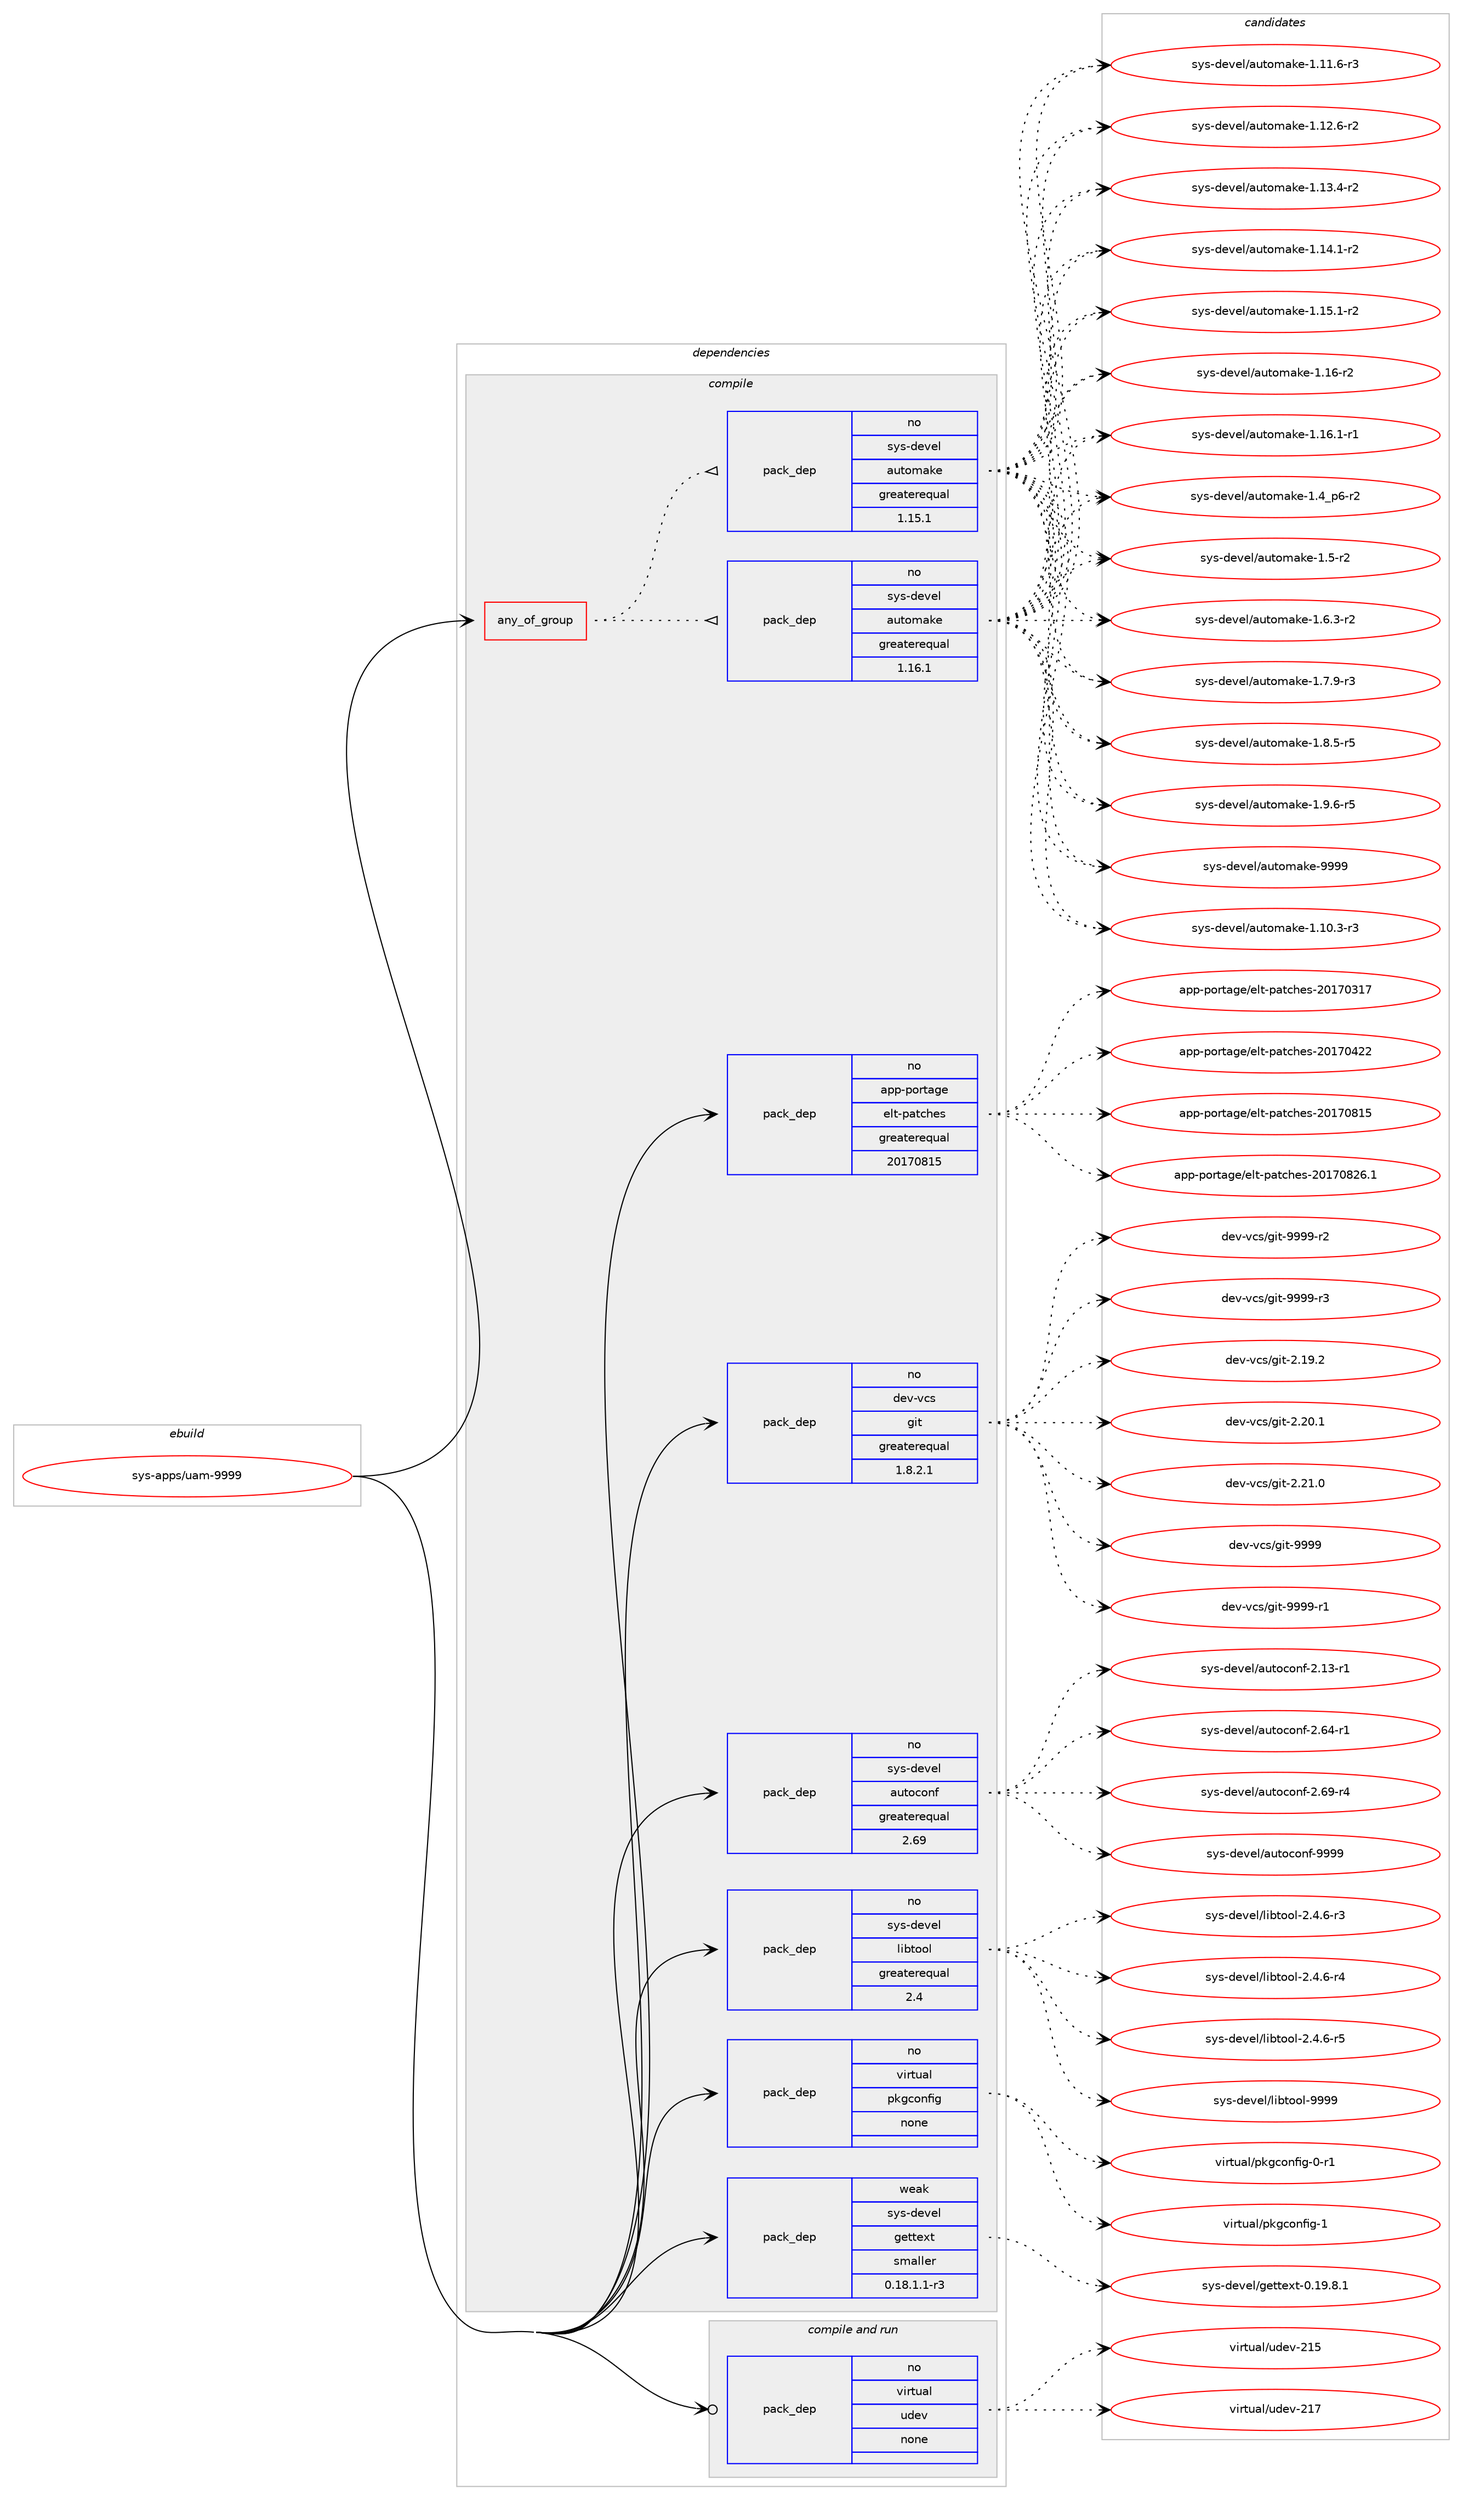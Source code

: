 digraph prolog {

# *************
# Graph options
# *************

newrank=true;
concentrate=true;
compound=true;
graph [rankdir=LR,fontname=Helvetica,fontsize=10,ranksep=1.5];#, ranksep=2.5, nodesep=0.2];
edge  [arrowhead=vee];
node  [fontname=Helvetica,fontsize=10];

# **********
# The ebuild
# **********

subgraph cluster_leftcol {
color=gray;
rank=same;
label=<<i>ebuild</i>>;
id [label="sys-apps/uam-9999", color=red, width=4, href="../sys-apps/uam-9999.svg"];
}

# ****************
# The dependencies
# ****************

subgraph cluster_midcol {
color=gray;
label=<<i>dependencies</i>>;
subgraph cluster_compile {
fillcolor="#eeeeee";
style=filled;
label=<<i>compile</i>>;
subgraph any27193 {
dependency1715784 [label=<<TABLE BORDER="0" CELLBORDER="1" CELLSPACING="0" CELLPADDING="4"><TR><TD CELLPADDING="10">any_of_group</TD></TR></TABLE>>, shape=none, color=red];subgraph pack1230231 {
dependency1715785 [label=<<TABLE BORDER="0" CELLBORDER="1" CELLSPACING="0" CELLPADDING="4" WIDTH="220"><TR><TD ROWSPAN="6" CELLPADDING="30">pack_dep</TD></TR><TR><TD WIDTH="110">no</TD></TR><TR><TD>sys-devel</TD></TR><TR><TD>automake</TD></TR><TR><TD>greaterequal</TD></TR><TR><TD>1.16.1</TD></TR></TABLE>>, shape=none, color=blue];
}
dependency1715784:e -> dependency1715785:w [weight=20,style="dotted",arrowhead="oinv"];
subgraph pack1230232 {
dependency1715786 [label=<<TABLE BORDER="0" CELLBORDER="1" CELLSPACING="0" CELLPADDING="4" WIDTH="220"><TR><TD ROWSPAN="6" CELLPADDING="30">pack_dep</TD></TR><TR><TD WIDTH="110">no</TD></TR><TR><TD>sys-devel</TD></TR><TR><TD>automake</TD></TR><TR><TD>greaterequal</TD></TR><TR><TD>1.15.1</TD></TR></TABLE>>, shape=none, color=blue];
}
dependency1715784:e -> dependency1715786:w [weight=20,style="dotted",arrowhead="oinv"];
}
id:e -> dependency1715784:w [weight=20,style="solid",arrowhead="vee"];
subgraph pack1230233 {
dependency1715787 [label=<<TABLE BORDER="0" CELLBORDER="1" CELLSPACING="0" CELLPADDING="4" WIDTH="220"><TR><TD ROWSPAN="6" CELLPADDING="30">pack_dep</TD></TR><TR><TD WIDTH="110">no</TD></TR><TR><TD>app-portage</TD></TR><TR><TD>elt-patches</TD></TR><TR><TD>greaterequal</TD></TR><TR><TD>20170815</TD></TR></TABLE>>, shape=none, color=blue];
}
id:e -> dependency1715787:w [weight=20,style="solid",arrowhead="vee"];
subgraph pack1230234 {
dependency1715788 [label=<<TABLE BORDER="0" CELLBORDER="1" CELLSPACING="0" CELLPADDING="4" WIDTH="220"><TR><TD ROWSPAN="6" CELLPADDING="30">pack_dep</TD></TR><TR><TD WIDTH="110">no</TD></TR><TR><TD>dev-vcs</TD></TR><TR><TD>git</TD></TR><TR><TD>greaterequal</TD></TR><TR><TD>1.8.2.1</TD></TR></TABLE>>, shape=none, color=blue];
}
id:e -> dependency1715788:w [weight=20,style="solid",arrowhead="vee"];
subgraph pack1230235 {
dependency1715789 [label=<<TABLE BORDER="0" CELLBORDER="1" CELLSPACING="0" CELLPADDING="4" WIDTH="220"><TR><TD ROWSPAN="6" CELLPADDING="30">pack_dep</TD></TR><TR><TD WIDTH="110">no</TD></TR><TR><TD>sys-devel</TD></TR><TR><TD>autoconf</TD></TR><TR><TD>greaterequal</TD></TR><TR><TD>2.69</TD></TR></TABLE>>, shape=none, color=blue];
}
id:e -> dependency1715789:w [weight=20,style="solid",arrowhead="vee"];
subgraph pack1230236 {
dependency1715790 [label=<<TABLE BORDER="0" CELLBORDER="1" CELLSPACING="0" CELLPADDING="4" WIDTH="220"><TR><TD ROWSPAN="6" CELLPADDING="30">pack_dep</TD></TR><TR><TD WIDTH="110">no</TD></TR><TR><TD>sys-devel</TD></TR><TR><TD>libtool</TD></TR><TR><TD>greaterequal</TD></TR><TR><TD>2.4</TD></TR></TABLE>>, shape=none, color=blue];
}
id:e -> dependency1715790:w [weight=20,style="solid",arrowhead="vee"];
subgraph pack1230237 {
dependency1715791 [label=<<TABLE BORDER="0" CELLBORDER="1" CELLSPACING="0" CELLPADDING="4" WIDTH="220"><TR><TD ROWSPAN="6" CELLPADDING="30">pack_dep</TD></TR><TR><TD WIDTH="110">no</TD></TR><TR><TD>virtual</TD></TR><TR><TD>pkgconfig</TD></TR><TR><TD>none</TD></TR><TR><TD></TD></TR></TABLE>>, shape=none, color=blue];
}
id:e -> dependency1715791:w [weight=20,style="solid",arrowhead="vee"];
subgraph pack1230238 {
dependency1715792 [label=<<TABLE BORDER="0" CELLBORDER="1" CELLSPACING="0" CELLPADDING="4" WIDTH="220"><TR><TD ROWSPAN="6" CELLPADDING="30">pack_dep</TD></TR><TR><TD WIDTH="110">weak</TD></TR><TR><TD>sys-devel</TD></TR><TR><TD>gettext</TD></TR><TR><TD>smaller</TD></TR><TR><TD>0.18.1.1-r3</TD></TR></TABLE>>, shape=none, color=blue];
}
id:e -> dependency1715792:w [weight=20,style="solid",arrowhead="vee"];
}
subgraph cluster_compileandrun {
fillcolor="#eeeeee";
style=filled;
label=<<i>compile and run</i>>;
subgraph pack1230239 {
dependency1715793 [label=<<TABLE BORDER="0" CELLBORDER="1" CELLSPACING="0" CELLPADDING="4" WIDTH="220"><TR><TD ROWSPAN="6" CELLPADDING="30">pack_dep</TD></TR><TR><TD WIDTH="110">no</TD></TR><TR><TD>virtual</TD></TR><TR><TD>udev</TD></TR><TR><TD>none</TD></TR><TR><TD></TD></TR></TABLE>>, shape=none, color=blue];
}
id:e -> dependency1715793:w [weight=20,style="solid",arrowhead="odotvee"];
}
subgraph cluster_run {
fillcolor="#eeeeee";
style=filled;
label=<<i>run</i>>;
}
}

# **************
# The candidates
# **************

subgraph cluster_choices {
rank=same;
color=gray;
label=<<i>candidates</i>>;

subgraph choice1230231 {
color=black;
nodesep=1;
choice11512111545100101118101108479711711611110997107101454946494846514511451 [label="sys-devel/automake-1.10.3-r3", color=red, width=4,href="../sys-devel/automake-1.10.3-r3.svg"];
choice11512111545100101118101108479711711611110997107101454946494946544511451 [label="sys-devel/automake-1.11.6-r3", color=red, width=4,href="../sys-devel/automake-1.11.6-r3.svg"];
choice11512111545100101118101108479711711611110997107101454946495046544511450 [label="sys-devel/automake-1.12.6-r2", color=red, width=4,href="../sys-devel/automake-1.12.6-r2.svg"];
choice11512111545100101118101108479711711611110997107101454946495146524511450 [label="sys-devel/automake-1.13.4-r2", color=red, width=4,href="../sys-devel/automake-1.13.4-r2.svg"];
choice11512111545100101118101108479711711611110997107101454946495246494511450 [label="sys-devel/automake-1.14.1-r2", color=red, width=4,href="../sys-devel/automake-1.14.1-r2.svg"];
choice11512111545100101118101108479711711611110997107101454946495346494511450 [label="sys-devel/automake-1.15.1-r2", color=red, width=4,href="../sys-devel/automake-1.15.1-r2.svg"];
choice1151211154510010111810110847971171161111099710710145494649544511450 [label="sys-devel/automake-1.16-r2", color=red, width=4,href="../sys-devel/automake-1.16-r2.svg"];
choice11512111545100101118101108479711711611110997107101454946495446494511449 [label="sys-devel/automake-1.16.1-r1", color=red, width=4,href="../sys-devel/automake-1.16.1-r1.svg"];
choice115121115451001011181011084797117116111109971071014549465295112544511450 [label="sys-devel/automake-1.4_p6-r2", color=red, width=4,href="../sys-devel/automake-1.4_p6-r2.svg"];
choice11512111545100101118101108479711711611110997107101454946534511450 [label="sys-devel/automake-1.5-r2", color=red, width=4,href="../sys-devel/automake-1.5-r2.svg"];
choice115121115451001011181011084797117116111109971071014549465446514511450 [label="sys-devel/automake-1.6.3-r2", color=red, width=4,href="../sys-devel/automake-1.6.3-r2.svg"];
choice115121115451001011181011084797117116111109971071014549465546574511451 [label="sys-devel/automake-1.7.9-r3", color=red, width=4,href="../sys-devel/automake-1.7.9-r3.svg"];
choice115121115451001011181011084797117116111109971071014549465646534511453 [label="sys-devel/automake-1.8.5-r5", color=red, width=4,href="../sys-devel/automake-1.8.5-r5.svg"];
choice115121115451001011181011084797117116111109971071014549465746544511453 [label="sys-devel/automake-1.9.6-r5", color=red, width=4,href="../sys-devel/automake-1.9.6-r5.svg"];
choice115121115451001011181011084797117116111109971071014557575757 [label="sys-devel/automake-9999", color=red, width=4,href="../sys-devel/automake-9999.svg"];
dependency1715785:e -> choice11512111545100101118101108479711711611110997107101454946494846514511451:w [style=dotted,weight="100"];
dependency1715785:e -> choice11512111545100101118101108479711711611110997107101454946494946544511451:w [style=dotted,weight="100"];
dependency1715785:e -> choice11512111545100101118101108479711711611110997107101454946495046544511450:w [style=dotted,weight="100"];
dependency1715785:e -> choice11512111545100101118101108479711711611110997107101454946495146524511450:w [style=dotted,weight="100"];
dependency1715785:e -> choice11512111545100101118101108479711711611110997107101454946495246494511450:w [style=dotted,weight="100"];
dependency1715785:e -> choice11512111545100101118101108479711711611110997107101454946495346494511450:w [style=dotted,weight="100"];
dependency1715785:e -> choice1151211154510010111810110847971171161111099710710145494649544511450:w [style=dotted,weight="100"];
dependency1715785:e -> choice11512111545100101118101108479711711611110997107101454946495446494511449:w [style=dotted,weight="100"];
dependency1715785:e -> choice115121115451001011181011084797117116111109971071014549465295112544511450:w [style=dotted,weight="100"];
dependency1715785:e -> choice11512111545100101118101108479711711611110997107101454946534511450:w [style=dotted,weight="100"];
dependency1715785:e -> choice115121115451001011181011084797117116111109971071014549465446514511450:w [style=dotted,weight="100"];
dependency1715785:e -> choice115121115451001011181011084797117116111109971071014549465546574511451:w [style=dotted,weight="100"];
dependency1715785:e -> choice115121115451001011181011084797117116111109971071014549465646534511453:w [style=dotted,weight="100"];
dependency1715785:e -> choice115121115451001011181011084797117116111109971071014549465746544511453:w [style=dotted,weight="100"];
dependency1715785:e -> choice115121115451001011181011084797117116111109971071014557575757:w [style=dotted,weight="100"];
}
subgraph choice1230232 {
color=black;
nodesep=1;
choice11512111545100101118101108479711711611110997107101454946494846514511451 [label="sys-devel/automake-1.10.3-r3", color=red, width=4,href="../sys-devel/automake-1.10.3-r3.svg"];
choice11512111545100101118101108479711711611110997107101454946494946544511451 [label="sys-devel/automake-1.11.6-r3", color=red, width=4,href="../sys-devel/automake-1.11.6-r3.svg"];
choice11512111545100101118101108479711711611110997107101454946495046544511450 [label="sys-devel/automake-1.12.6-r2", color=red, width=4,href="../sys-devel/automake-1.12.6-r2.svg"];
choice11512111545100101118101108479711711611110997107101454946495146524511450 [label="sys-devel/automake-1.13.4-r2", color=red, width=4,href="../sys-devel/automake-1.13.4-r2.svg"];
choice11512111545100101118101108479711711611110997107101454946495246494511450 [label="sys-devel/automake-1.14.1-r2", color=red, width=4,href="../sys-devel/automake-1.14.1-r2.svg"];
choice11512111545100101118101108479711711611110997107101454946495346494511450 [label="sys-devel/automake-1.15.1-r2", color=red, width=4,href="../sys-devel/automake-1.15.1-r2.svg"];
choice1151211154510010111810110847971171161111099710710145494649544511450 [label="sys-devel/automake-1.16-r2", color=red, width=4,href="../sys-devel/automake-1.16-r2.svg"];
choice11512111545100101118101108479711711611110997107101454946495446494511449 [label="sys-devel/automake-1.16.1-r1", color=red, width=4,href="../sys-devel/automake-1.16.1-r1.svg"];
choice115121115451001011181011084797117116111109971071014549465295112544511450 [label="sys-devel/automake-1.4_p6-r2", color=red, width=4,href="../sys-devel/automake-1.4_p6-r2.svg"];
choice11512111545100101118101108479711711611110997107101454946534511450 [label="sys-devel/automake-1.5-r2", color=red, width=4,href="../sys-devel/automake-1.5-r2.svg"];
choice115121115451001011181011084797117116111109971071014549465446514511450 [label="sys-devel/automake-1.6.3-r2", color=red, width=4,href="../sys-devel/automake-1.6.3-r2.svg"];
choice115121115451001011181011084797117116111109971071014549465546574511451 [label="sys-devel/automake-1.7.9-r3", color=red, width=4,href="../sys-devel/automake-1.7.9-r3.svg"];
choice115121115451001011181011084797117116111109971071014549465646534511453 [label="sys-devel/automake-1.8.5-r5", color=red, width=4,href="../sys-devel/automake-1.8.5-r5.svg"];
choice115121115451001011181011084797117116111109971071014549465746544511453 [label="sys-devel/automake-1.9.6-r5", color=red, width=4,href="../sys-devel/automake-1.9.6-r5.svg"];
choice115121115451001011181011084797117116111109971071014557575757 [label="sys-devel/automake-9999", color=red, width=4,href="../sys-devel/automake-9999.svg"];
dependency1715786:e -> choice11512111545100101118101108479711711611110997107101454946494846514511451:w [style=dotted,weight="100"];
dependency1715786:e -> choice11512111545100101118101108479711711611110997107101454946494946544511451:w [style=dotted,weight="100"];
dependency1715786:e -> choice11512111545100101118101108479711711611110997107101454946495046544511450:w [style=dotted,weight="100"];
dependency1715786:e -> choice11512111545100101118101108479711711611110997107101454946495146524511450:w [style=dotted,weight="100"];
dependency1715786:e -> choice11512111545100101118101108479711711611110997107101454946495246494511450:w [style=dotted,weight="100"];
dependency1715786:e -> choice11512111545100101118101108479711711611110997107101454946495346494511450:w [style=dotted,weight="100"];
dependency1715786:e -> choice1151211154510010111810110847971171161111099710710145494649544511450:w [style=dotted,weight="100"];
dependency1715786:e -> choice11512111545100101118101108479711711611110997107101454946495446494511449:w [style=dotted,weight="100"];
dependency1715786:e -> choice115121115451001011181011084797117116111109971071014549465295112544511450:w [style=dotted,weight="100"];
dependency1715786:e -> choice11512111545100101118101108479711711611110997107101454946534511450:w [style=dotted,weight="100"];
dependency1715786:e -> choice115121115451001011181011084797117116111109971071014549465446514511450:w [style=dotted,weight="100"];
dependency1715786:e -> choice115121115451001011181011084797117116111109971071014549465546574511451:w [style=dotted,weight="100"];
dependency1715786:e -> choice115121115451001011181011084797117116111109971071014549465646534511453:w [style=dotted,weight="100"];
dependency1715786:e -> choice115121115451001011181011084797117116111109971071014549465746544511453:w [style=dotted,weight="100"];
dependency1715786:e -> choice115121115451001011181011084797117116111109971071014557575757:w [style=dotted,weight="100"];
}
subgraph choice1230233 {
color=black;
nodesep=1;
choice97112112451121111141169710310147101108116451129711699104101115455048495548514955 [label="app-portage/elt-patches-20170317", color=red, width=4,href="../app-portage/elt-patches-20170317.svg"];
choice97112112451121111141169710310147101108116451129711699104101115455048495548525050 [label="app-portage/elt-patches-20170422", color=red, width=4,href="../app-portage/elt-patches-20170422.svg"];
choice97112112451121111141169710310147101108116451129711699104101115455048495548564953 [label="app-portage/elt-patches-20170815", color=red, width=4,href="../app-portage/elt-patches-20170815.svg"];
choice971121124511211111411697103101471011081164511297116991041011154550484955485650544649 [label="app-portage/elt-patches-20170826.1", color=red, width=4,href="../app-portage/elt-patches-20170826.1.svg"];
dependency1715787:e -> choice97112112451121111141169710310147101108116451129711699104101115455048495548514955:w [style=dotted,weight="100"];
dependency1715787:e -> choice97112112451121111141169710310147101108116451129711699104101115455048495548525050:w [style=dotted,weight="100"];
dependency1715787:e -> choice97112112451121111141169710310147101108116451129711699104101115455048495548564953:w [style=dotted,weight="100"];
dependency1715787:e -> choice971121124511211111411697103101471011081164511297116991041011154550484955485650544649:w [style=dotted,weight="100"];
}
subgraph choice1230234 {
color=black;
nodesep=1;
choice10010111845118991154710310511645504649574650 [label="dev-vcs/git-2.19.2", color=red, width=4,href="../dev-vcs/git-2.19.2.svg"];
choice10010111845118991154710310511645504650484649 [label="dev-vcs/git-2.20.1", color=red, width=4,href="../dev-vcs/git-2.20.1.svg"];
choice10010111845118991154710310511645504650494648 [label="dev-vcs/git-2.21.0", color=red, width=4,href="../dev-vcs/git-2.21.0.svg"];
choice1001011184511899115471031051164557575757 [label="dev-vcs/git-9999", color=red, width=4,href="../dev-vcs/git-9999.svg"];
choice10010111845118991154710310511645575757574511449 [label="dev-vcs/git-9999-r1", color=red, width=4,href="../dev-vcs/git-9999-r1.svg"];
choice10010111845118991154710310511645575757574511450 [label="dev-vcs/git-9999-r2", color=red, width=4,href="../dev-vcs/git-9999-r2.svg"];
choice10010111845118991154710310511645575757574511451 [label="dev-vcs/git-9999-r3", color=red, width=4,href="../dev-vcs/git-9999-r3.svg"];
dependency1715788:e -> choice10010111845118991154710310511645504649574650:w [style=dotted,weight="100"];
dependency1715788:e -> choice10010111845118991154710310511645504650484649:w [style=dotted,weight="100"];
dependency1715788:e -> choice10010111845118991154710310511645504650494648:w [style=dotted,weight="100"];
dependency1715788:e -> choice1001011184511899115471031051164557575757:w [style=dotted,weight="100"];
dependency1715788:e -> choice10010111845118991154710310511645575757574511449:w [style=dotted,weight="100"];
dependency1715788:e -> choice10010111845118991154710310511645575757574511450:w [style=dotted,weight="100"];
dependency1715788:e -> choice10010111845118991154710310511645575757574511451:w [style=dotted,weight="100"];
}
subgraph choice1230235 {
color=black;
nodesep=1;
choice1151211154510010111810110847971171161119911111010245504649514511449 [label="sys-devel/autoconf-2.13-r1", color=red, width=4,href="../sys-devel/autoconf-2.13-r1.svg"];
choice1151211154510010111810110847971171161119911111010245504654524511449 [label="sys-devel/autoconf-2.64-r1", color=red, width=4,href="../sys-devel/autoconf-2.64-r1.svg"];
choice1151211154510010111810110847971171161119911111010245504654574511452 [label="sys-devel/autoconf-2.69-r4", color=red, width=4,href="../sys-devel/autoconf-2.69-r4.svg"];
choice115121115451001011181011084797117116111991111101024557575757 [label="sys-devel/autoconf-9999", color=red, width=4,href="../sys-devel/autoconf-9999.svg"];
dependency1715789:e -> choice1151211154510010111810110847971171161119911111010245504649514511449:w [style=dotted,weight="100"];
dependency1715789:e -> choice1151211154510010111810110847971171161119911111010245504654524511449:w [style=dotted,weight="100"];
dependency1715789:e -> choice1151211154510010111810110847971171161119911111010245504654574511452:w [style=dotted,weight="100"];
dependency1715789:e -> choice115121115451001011181011084797117116111991111101024557575757:w [style=dotted,weight="100"];
}
subgraph choice1230236 {
color=black;
nodesep=1;
choice1151211154510010111810110847108105981161111111084550465246544511451 [label="sys-devel/libtool-2.4.6-r3", color=red, width=4,href="../sys-devel/libtool-2.4.6-r3.svg"];
choice1151211154510010111810110847108105981161111111084550465246544511452 [label="sys-devel/libtool-2.4.6-r4", color=red, width=4,href="../sys-devel/libtool-2.4.6-r4.svg"];
choice1151211154510010111810110847108105981161111111084550465246544511453 [label="sys-devel/libtool-2.4.6-r5", color=red, width=4,href="../sys-devel/libtool-2.4.6-r5.svg"];
choice1151211154510010111810110847108105981161111111084557575757 [label="sys-devel/libtool-9999", color=red, width=4,href="../sys-devel/libtool-9999.svg"];
dependency1715790:e -> choice1151211154510010111810110847108105981161111111084550465246544511451:w [style=dotted,weight="100"];
dependency1715790:e -> choice1151211154510010111810110847108105981161111111084550465246544511452:w [style=dotted,weight="100"];
dependency1715790:e -> choice1151211154510010111810110847108105981161111111084550465246544511453:w [style=dotted,weight="100"];
dependency1715790:e -> choice1151211154510010111810110847108105981161111111084557575757:w [style=dotted,weight="100"];
}
subgraph choice1230237 {
color=black;
nodesep=1;
choice11810511411611797108471121071039911111010210510345484511449 [label="virtual/pkgconfig-0-r1", color=red, width=4,href="../virtual/pkgconfig-0-r1.svg"];
choice1181051141161179710847112107103991111101021051034549 [label="virtual/pkgconfig-1", color=red, width=4,href="../virtual/pkgconfig-1.svg"];
dependency1715791:e -> choice11810511411611797108471121071039911111010210510345484511449:w [style=dotted,weight="100"];
dependency1715791:e -> choice1181051141161179710847112107103991111101021051034549:w [style=dotted,weight="100"];
}
subgraph choice1230238 {
color=black;
nodesep=1;
choice1151211154510010111810110847103101116116101120116454846495746564649 [label="sys-devel/gettext-0.19.8.1", color=red, width=4,href="../sys-devel/gettext-0.19.8.1.svg"];
dependency1715792:e -> choice1151211154510010111810110847103101116116101120116454846495746564649:w [style=dotted,weight="100"];
}
subgraph choice1230239 {
color=black;
nodesep=1;
choice118105114116117971084711710010111845504953 [label="virtual/udev-215", color=red, width=4,href="../virtual/udev-215.svg"];
choice118105114116117971084711710010111845504955 [label="virtual/udev-217", color=red, width=4,href="../virtual/udev-217.svg"];
dependency1715793:e -> choice118105114116117971084711710010111845504953:w [style=dotted,weight="100"];
dependency1715793:e -> choice118105114116117971084711710010111845504955:w [style=dotted,weight="100"];
}
}

}
